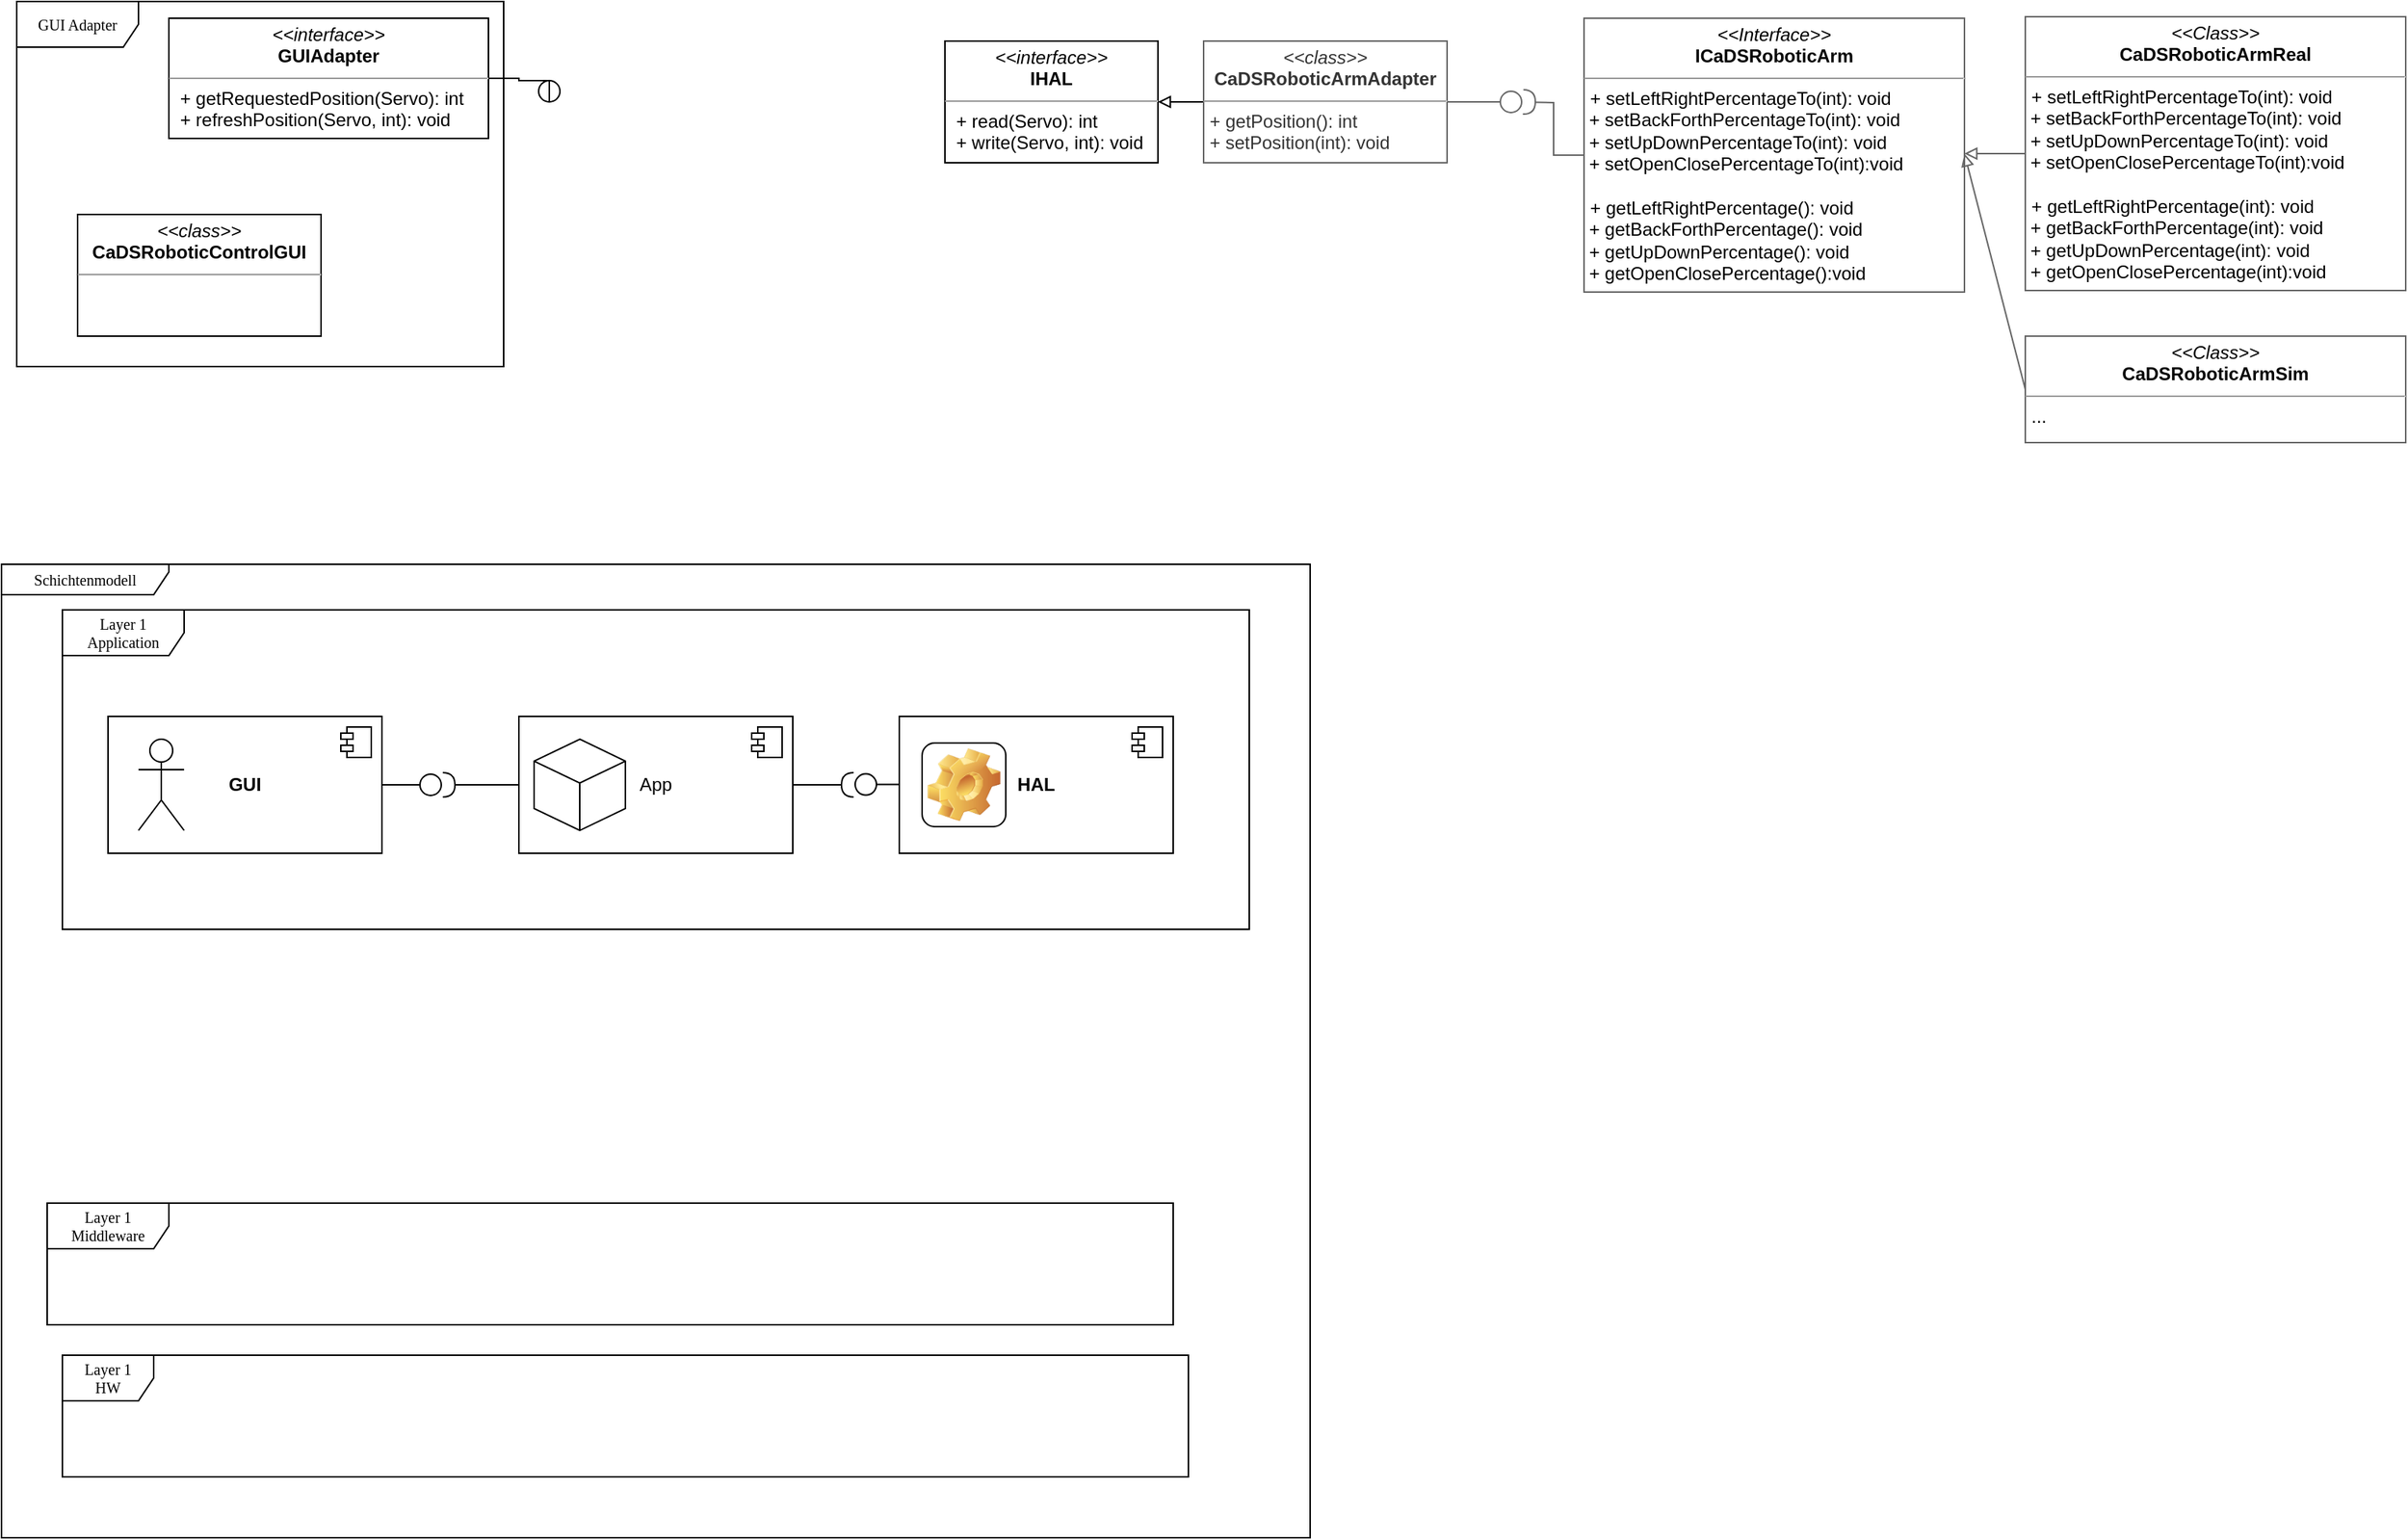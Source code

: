 <mxfile version="24.2.5" type="device">
  <diagram name="Page-1" id="c4acf3e9-155e-7222-9cf6-157b1a14988f">
    <mxGraphModel dx="1593" dy="2029" grid="1" gridSize="10" guides="1" tooltips="1" connect="1" arrows="1" fold="1" page="1" pageScale="1" pageWidth="850" pageHeight="1100" background="none" math="0" shadow="0">
      <root>
        <mxCell id="0" />
        <mxCell id="1" parent="0" />
        <mxCell id="ZWjK-Hx5LrU1xAb82gXJ-48" value="GUI Adapter" style="shape=umlFrame;whiteSpace=wrap;html=1;rounded=0;shadow=0;comic=0;labelBackgroundColor=none;strokeWidth=1;fontFamily=Verdana;fontSize=10;align=center;width=80;height=30;" vertex="1" parent="1">
          <mxGeometry x="30" y="-1010" width="320" height="240" as="geometry" />
        </mxCell>
        <mxCell id="ZWjK-Hx5LrU1xAb82gXJ-1" value="Schichtenmodell" style="shape=umlFrame;whiteSpace=wrap;html=1;rounded=0;shadow=0;comic=0;labelBackgroundColor=none;strokeWidth=1;fontFamily=Verdana;fontSize=10;align=center;width=110;height=20;" vertex="1" parent="1">
          <mxGeometry x="20" y="-640" width="860" height="640" as="geometry" />
        </mxCell>
        <mxCell id="ZWjK-Hx5LrU1xAb82gXJ-2" value="Layer 1&lt;div&gt;Application&lt;/div&gt;" style="shape=umlFrame;whiteSpace=wrap;html=1;rounded=0;shadow=0;comic=0;labelBackgroundColor=none;strokeWidth=1;fontFamily=Verdana;fontSize=10;align=center;width=80;height=30;" vertex="1" parent="1">
          <mxGeometry x="60" y="-610" width="780" height="210" as="geometry" />
        </mxCell>
        <mxCell id="ZWjK-Hx5LrU1xAb82gXJ-3" value="Layer 1&lt;div&gt;Middleware&lt;/div&gt;" style="shape=umlFrame;whiteSpace=wrap;html=1;rounded=0;shadow=0;comic=0;labelBackgroundColor=none;strokeWidth=1;fontFamily=Verdana;fontSize=10;align=center;width=80;height=30;" vertex="1" parent="1">
          <mxGeometry x="50" y="-220" width="740" height="80" as="geometry" />
        </mxCell>
        <mxCell id="ZWjK-Hx5LrU1xAb82gXJ-4" value="Layer 1&lt;div&gt;HW&lt;/div&gt;" style="shape=umlFrame;whiteSpace=wrap;html=1;rounded=0;shadow=0;comic=0;labelBackgroundColor=none;strokeWidth=1;fontFamily=Verdana;fontSize=10;align=center;" vertex="1" parent="1">
          <mxGeometry x="60" y="-120" width="740" height="80" as="geometry" />
        </mxCell>
        <mxCell id="ZWjK-Hx5LrU1xAb82gXJ-17" style="edgeStyle=orthogonalEdgeStyle;rounded=0;orthogonalLoop=1;jettySize=auto;html=1;endArrow=halfCircle;endFill=0;strokeColor=#666666;" edge="1" parent="1" source="ZWjK-Hx5LrU1xAb82gXJ-5">
          <mxGeometry relative="1" as="geometry">
            <mxPoint x="1020" y="-944" as="targetPoint" />
          </mxGeometry>
        </mxCell>
        <mxCell id="ZWjK-Hx5LrU1xAb82gXJ-5" value="&lt;p style=&quot;margin:0px;margin-top:4px;text-align:center;&quot;&gt;&lt;i&gt;&amp;lt;&amp;lt;Interface&amp;gt;&amp;gt;&lt;/i&gt;&lt;br style=&quot;text-wrap: wrap;&quot;&gt;&lt;b style=&quot;text-wrap: wrap;&quot;&gt;ICaDSRoboticArm&lt;/b&gt;&lt;br&gt;&lt;/p&gt;&lt;hr size=&quot;1&quot;&gt;&lt;p style=&quot;margin:0px;margin-left:4px;&quot;&gt;&lt;/p&gt;&lt;p style=&quot;margin:0px;margin-left:4px;&quot;&gt;&lt;span style=&quot;text-wrap: wrap; background-color: initial;&quot;&gt;+ setLeftRightPercentageTo(&lt;/span&gt;&lt;span style=&quot;text-wrap: wrap; background-color: initial;&quot;&gt;int&lt;/span&gt;&lt;span style=&quot;text-wrap: wrap; background-color: initial;&quot;&gt;): void&lt;/span&gt;&lt;br&gt;&lt;/p&gt;&lt;div style=&quot;text-wrap: wrap;&quot;&gt;&amp;nbsp;+ setBackForthPercentageTo(int):&amp;nbsp;&lt;span style=&quot;background-color: initial;&quot;&gt;void&lt;/span&gt;&lt;/div&gt;&lt;div style=&quot;text-wrap: wrap;&quot;&gt;&amp;nbsp;+ setUpDownPercentageTo(int):&amp;nbsp;&lt;span style=&quot;background-color: initial;&quot;&gt;void&lt;/span&gt;&lt;/div&gt;&lt;div style=&quot;text-wrap: wrap;&quot;&gt;&amp;nbsp;+ setOpenClosePercentageTo(int):&lt;span style=&quot;background-color: initial;&quot;&gt;void&lt;/span&gt;&lt;/div&gt;&lt;div style=&quot;text-wrap: wrap;&quot;&gt;&lt;span style=&quot;background-color: initial;&quot;&gt;&lt;br&gt;&lt;/span&gt;&lt;/div&gt;&lt;div style=&quot;text-wrap: wrap;&quot;&gt;&lt;p style=&quot;text-wrap: nowrap; margin: 0px 0px 0px 4px;&quot;&gt;&lt;/p&gt;&lt;p style=&quot;text-wrap: nowrap; margin: 0px 0px 0px 4px;&quot;&gt;&lt;span style=&quot;text-wrap: wrap; background-color: initial;&quot;&gt;+ getLeftRightPercentage(&lt;/span&gt;&lt;span style=&quot;text-wrap: wrap; background-color: initial;&quot;&gt;): void&lt;/span&gt;&lt;br&gt;&lt;/p&gt;&lt;div&gt;&amp;nbsp;+ getBackForthPercentage():&amp;nbsp;&lt;span style=&quot;background-color: initial;&quot;&gt;void&lt;/span&gt;&lt;/div&gt;&lt;div&gt;&amp;nbsp;+ getUpDownPercentage():&amp;nbsp;&lt;span style=&quot;background-color: initial;&quot;&gt;void&lt;/span&gt;&lt;/div&gt;&lt;div&gt;&amp;nbsp;+ getOpenClosePercentage():&lt;span style=&quot;background-color: initial;&quot;&gt;void&lt;/span&gt;&lt;/div&gt;&lt;/div&gt;" style="verticalAlign=top;align=left;overflow=fill;fontSize=12;fontFamily=Helvetica;html=1;rounded=0;shadow=0;comic=0;labelBackgroundColor=none;strokeWidth=1;strokeColor=#666666;" vertex="1" parent="1">
          <mxGeometry x="1060" y="-999" width="250" height="180" as="geometry" />
        </mxCell>
        <mxCell id="ZWjK-Hx5LrU1xAb82gXJ-7" value="" style="ellipse;whiteSpace=wrap;html=1;align=center;aspect=fixed;fillColor=none;strokeColor=none;resizable=0;perimeter=centerPerimeter;rotatable=0;allowArrows=0;points=[];outlineConnect=1;" vertex="1" parent="1">
          <mxGeometry x="390" y="-360" width="10" height="10" as="geometry" />
        </mxCell>
        <mxCell id="ZWjK-Hx5LrU1xAb82gXJ-9" style="rounded=0;orthogonalLoop=1;jettySize=auto;html=1;entryX=1;entryY=0.5;entryDx=0;entryDy=0;endArrow=block;endFill=0;strokeColor=#666666;" edge="1" parent="1" source="ZWjK-Hx5LrU1xAb82gXJ-8">
          <mxGeometry relative="1" as="geometry">
            <mxPoint x="1310" y="-910" as="targetPoint" />
          </mxGeometry>
        </mxCell>
        <mxCell id="ZWjK-Hx5LrU1xAb82gXJ-8" value="&lt;p style=&quot;margin:0px;margin-top:4px;text-align:center;&quot;&gt;&lt;i&gt;&amp;lt;&amp;lt;Class&amp;gt;&amp;gt;&lt;/i&gt;&lt;br style=&quot;text-wrap: wrap;&quot;&gt;&lt;b style=&quot;text-wrap: wrap;&quot;&gt;CaDSRoboticArmReal&lt;/b&gt;&lt;br&gt;&lt;/p&gt;&lt;hr size=&quot;1&quot;&gt;&lt;p style=&quot;margin:0px;margin-left:4px;&quot;&gt;&lt;/p&gt;&lt;p style=&quot;margin:0px;margin-left:4px;&quot;&gt;&lt;span style=&quot;text-wrap: wrap; background-color: initial;&quot;&gt;+ setLeftRightPercentageTo(&lt;/span&gt;&lt;span style=&quot;text-wrap: wrap; background-color: initial;&quot;&gt;int&lt;/span&gt;&lt;span style=&quot;text-wrap: wrap; background-color: initial;&quot;&gt;): void&lt;/span&gt;&lt;br&gt;&lt;/p&gt;&lt;div style=&quot;text-wrap: wrap;&quot;&gt;&amp;nbsp;+ setBackForthPercentageTo(int):&amp;nbsp;&lt;span style=&quot;background-color: initial;&quot;&gt;void&lt;/span&gt;&lt;/div&gt;&lt;div style=&quot;text-wrap: wrap;&quot;&gt;&amp;nbsp;+ setUpDownPercentageTo(int):&amp;nbsp;&lt;span style=&quot;background-color: initial;&quot;&gt;void&lt;/span&gt;&lt;/div&gt;&lt;div style=&quot;text-wrap: wrap;&quot;&gt;&amp;nbsp;+ setOpenClosePercentageTo(int):&lt;span style=&quot;background-color: initial;&quot;&gt;void&lt;/span&gt;&lt;/div&gt;&lt;div style=&quot;text-wrap: wrap;&quot;&gt;&lt;span style=&quot;background-color: initial;&quot;&gt;&lt;br&gt;&lt;/span&gt;&lt;/div&gt;&lt;div style=&quot;text-wrap: wrap;&quot;&gt;&lt;p style=&quot;text-wrap: nowrap; margin: 0px 0px 0px 4px;&quot;&gt;&lt;span style=&quot;text-wrap: wrap; background-color: initial;&quot;&gt;+ getLeftRightPercentage(&lt;/span&gt;&lt;span style=&quot;text-wrap: wrap; background-color: initial;&quot;&gt;int&lt;/span&gt;&lt;span style=&quot;text-wrap: wrap; background-color: initial;&quot;&gt;): void&lt;/span&gt;&lt;br&gt;&lt;/p&gt;&lt;div&gt;&amp;nbsp;+ getBackForthPercentage(int):&amp;nbsp;&lt;span style=&quot;background-color: initial;&quot;&gt;void&lt;/span&gt;&lt;/div&gt;&lt;div&gt;&amp;nbsp;+ getUpDownPercentage(int):&amp;nbsp;&lt;span style=&quot;background-color: initial;&quot;&gt;void&lt;/span&gt;&lt;/div&gt;&lt;div&gt;&amp;nbsp;+ getOpenClosePercentage(int):&lt;span style=&quot;background-color: initial;&quot;&gt;void&lt;/span&gt;&lt;/div&gt;&lt;/div&gt;" style="verticalAlign=top;align=left;overflow=fill;fontSize=12;fontFamily=Helvetica;html=1;rounded=0;shadow=0;comic=0;labelBackgroundColor=none;strokeWidth=1;strokeColor=#666666;" vertex="1" parent="1">
          <mxGeometry x="1350" y="-1000" width="250" height="180" as="geometry" />
        </mxCell>
        <mxCell id="ZWjK-Hx5LrU1xAb82gXJ-28" style="rounded=0;orthogonalLoop=1;jettySize=auto;html=1;entryX=1;entryY=0.5;entryDx=0;entryDy=0;endArrow=block;endFill=0;" edge="1" parent="1" source="ZWjK-Hx5LrU1xAb82gXJ-10" target="ZWjK-Hx5LrU1xAb82gXJ-19">
          <mxGeometry relative="1" as="geometry" />
        </mxCell>
        <mxCell id="ZWjK-Hx5LrU1xAb82gXJ-10" value="&lt;p style=&quot;margin:0px;margin-top:4px;text-align:center;&quot;&gt;&lt;i&gt;&amp;lt;&amp;lt;class&amp;gt;&amp;gt;&lt;/i&gt;&lt;br style=&quot;text-wrap: wrap;&quot;&gt;&lt;span style=&quot;text-wrap: wrap;&quot;&gt;&lt;b&gt;CaDSRoboticArmAdapter&lt;/b&gt;&lt;/span&gt;&lt;/p&gt;&lt;hr size=&quot;1&quot;&gt;&lt;p style=&quot;margin:0px;margin-left:4px;&quot;&gt;&lt;/p&gt;&lt;p style=&quot;margin:0px;margin-left:4px;&quot;&gt;&lt;span style=&quot;text-wrap: wrap; background-color: initial;&quot;&gt;+ getPosition(): int&lt;br&gt;&lt;/span&gt;&lt;/p&gt;&lt;p style=&quot;margin:0px;margin-left:4px;&quot;&gt;&lt;span style=&quot;text-wrap: wrap; background-color: initial;&quot;&gt;+ setPosition(int): void&lt;/span&gt;&lt;/p&gt;" style="verticalAlign=top;align=left;overflow=fill;fontSize=12;fontFamily=Helvetica;html=1;rounded=0;shadow=0;comic=0;labelBackgroundColor=none;strokeWidth=1;fillColor=none;fontColor=#333333;strokeColor=#666666;" vertex="1" parent="1">
          <mxGeometry x="810" y="-984" width="160" height="80" as="geometry" />
        </mxCell>
        <mxCell id="ZWjK-Hx5LrU1xAb82gXJ-18" style="edgeStyle=orthogonalEdgeStyle;rounded=0;orthogonalLoop=1;jettySize=auto;html=1;endArrow=circle;endFill=0;strokeColor=#666666;" edge="1" parent="1" source="ZWjK-Hx5LrU1xAb82gXJ-10">
          <mxGeometry relative="1" as="geometry">
            <mxPoint x="1020" y="-944" as="targetPoint" />
          </mxGeometry>
        </mxCell>
        <mxCell id="ZWjK-Hx5LrU1xAb82gXJ-19" value="&lt;p style=&quot;margin:0px;margin-top:4px;text-align:center;&quot;&gt;&lt;i&gt;&amp;lt;&amp;lt;interface&amp;gt;&amp;gt;&lt;/i&gt;&lt;br style=&quot;text-wrap: wrap;&quot;&gt;&lt;span style=&quot;text-wrap: wrap;&quot;&gt;&lt;b&gt;IHAL&lt;/b&gt;&lt;/span&gt;&lt;/p&gt;&lt;hr size=&quot;1&quot;&gt;&lt;p style=&quot;margin:0px;margin-left:4px;&quot;&gt;&lt;/p&gt;&lt;p style=&quot;margin:0px;margin-left:4px;&quot;&gt;&lt;span style=&quot;text-wrap: wrap; background-color: initial;&quot;&gt;&amp;nbsp;&lt;/span&gt;&lt;span style=&quot;background-color: initial; text-wrap: wrap;&quot;&gt;+ read(Servo): int&lt;/span&gt;&lt;/p&gt;&lt;p style=&quot;margin: 0px 0px 0px 4px;&quot;&gt;&lt;span style=&quot;text-wrap: wrap; background-color: initial;&quot;&gt;&amp;nbsp;+ write(Servo, int): void&lt;/span&gt;&lt;/p&gt;" style="verticalAlign=top;align=left;overflow=fill;fontSize=12;fontFamily=Helvetica;html=1;rounded=0;shadow=0;comic=0;labelBackgroundColor=none;strokeWidth=1" vertex="1" parent="1">
          <mxGeometry x="640" y="-984" width="140" height="80" as="geometry" />
        </mxCell>
        <mxCell id="ZWjK-Hx5LrU1xAb82gXJ-21" style="rounded=0;orthogonalLoop=1;jettySize=auto;html=1;exitX=0;exitY=0.5;exitDx=0;exitDy=0;endArrow=block;endFill=0;strokeColor=#666666;" edge="1" parent="1" source="ZWjK-Hx5LrU1xAb82gXJ-20">
          <mxGeometry relative="1" as="geometry">
            <mxPoint x="1310" y="-910" as="targetPoint" />
          </mxGeometry>
        </mxCell>
        <mxCell id="ZWjK-Hx5LrU1xAb82gXJ-20" value="&lt;p style=&quot;margin:0px;margin-top:4px;text-align:center;&quot;&gt;&lt;i&gt;&amp;lt;&amp;lt;Class&amp;gt;&amp;gt;&lt;/i&gt;&lt;br style=&quot;text-wrap: wrap;&quot;&gt;&lt;b style=&quot;text-wrap: wrap;&quot;&gt;CaDSRoboticArmSim&lt;/b&gt;&lt;br&gt;&lt;/p&gt;&lt;hr size=&quot;1&quot;&gt;&lt;p style=&quot;margin:0px;margin-left:4px;&quot;&gt;&lt;/p&gt;&lt;p style=&quot;margin:0px;margin-left:4px;&quot;&gt;...&lt;/p&gt;" style="verticalAlign=top;align=left;overflow=fill;fontSize=12;fontFamily=Helvetica;html=1;rounded=0;shadow=0;comic=0;labelBackgroundColor=none;strokeWidth=1;strokeColor=#666666;" vertex="1" parent="1">
          <mxGeometry x="1350" y="-790" width="250" height="70" as="geometry" />
        </mxCell>
        <mxCell id="ZWjK-Hx5LrU1xAb82gXJ-23" style="edgeStyle=orthogonalEdgeStyle;rounded=0;orthogonalLoop=1;jettySize=auto;html=1;endArrow=halfCircle;endFill=0;strokeColor=#000000;exitX=1;exitY=0.5;exitDx=0;exitDy=0;" edge="1" parent="1">
          <mxGeometry relative="1" as="geometry">
            <mxPoint x="540" y="-495" as="sourcePoint" />
            <mxPoint x="580" y="-495" as="targetPoint" />
            <Array as="points">
              <mxPoint x="560" y="-495" />
              <mxPoint x="560" y="-495" />
            </Array>
          </mxGeometry>
        </mxCell>
        <mxCell id="ZWjK-Hx5LrU1xAb82gXJ-30" style="edgeStyle=orthogonalEdgeStyle;rounded=0;orthogonalLoop=1;jettySize=auto;html=1;endArrow=circle;endFill=0;" edge="1" parent="1" source="ZWjK-Hx5LrU1xAb82gXJ-29">
          <mxGeometry relative="1" as="geometry">
            <mxPoint x="380" y="-959" as="targetPoint" />
            <Array as="points">
              <mxPoint x="360" y="-959" />
              <mxPoint x="370" y="-958" />
            </Array>
          </mxGeometry>
        </mxCell>
        <mxCell id="ZWjK-Hx5LrU1xAb82gXJ-29" value="&lt;p style=&quot;margin:0px;margin-top:4px;text-align:center;&quot;&gt;&lt;i&gt;&amp;lt;&amp;lt;interface&amp;gt;&amp;gt;&lt;/i&gt;&lt;br style=&quot;text-wrap: wrap;&quot;&gt;&lt;span style=&quot;text-wrap: wrap;&quot;&gt;&lt;b&gt;GUIAdapter&lt;/b&gt;&lt;/span&gt;&lt;/p&gt;&lt;hr size=&quot;1&quot;&gt;&lt;p style=&quot;margin:0px;margin-left:4px;&quot;&gt;&lt;/p&gt;&lt;p style=&quot;margin:0px;margin-left:4px;&quot;&gt;&lt;span style=&quot;text-wrap: wrap; background-color: initial;&quot;&gt;&amp;nbsp;&lt;/span&gt;&lt;span style=&quot;background-color: initial; text-wrap: wrap;&quot;&gt;+ getRequestedPosition(Servo): int&lt;/span&gt;&lt;/p&gt;&lt;p style=&quot;margin:0px;margin-left:4px;&quot;&gt;&lt;span style=&quot;background-color: initial; text-wrap: wrap;&quot;&gt;&amp;nbsp;+ refreshPosition(Servo, int): void&lt;/span&gt;&lt;/p&gt;&lt;p style=&quot;margin:0px;margin-left:4px;&quot;&gt;&lt;br&gt;&lt;/p&gt;" style="verticalAlign=top;align=left;overflow=fill;fontSize=12;fontFamily=Helvetica;html=1;rounded=0;shadow=0;comic=0;labelBackgroundColor=none;strokeWidth=1" vertex="1" parent="1">
          <mxGeometry x="130" y="-999" width="210" height="79" as="geometry" />
        </mxCell>
        <mxCell id="ZWjK-Hx5LrU1xAb82gXJ-33" value="&lt;p style=&quot;margin:0px;margin-top:4px;text-align:center;&quot;&gt;&lt;i&gt;&amp;lt;&amp;lt;class&amp;gt;&amp;gt;&lt;/i&gt;&lt;br style=&quot;text-wrap: wrap;&quot;&gt;&lt;span style=&quot;text-wrap: wrap;&quot;&gt;&lt;b&gt;CaDSRoboticControlGUI&lt;/b&gt;&lt;/span&gt;&lt;/p&gt;&lt;hr size=&quot;1&quot;&gt;&lt;p style=&quot;margin:0px;margin-left:4px;&quot;&gt;&lt;/p&gt;&lt;p style=&quot;margin:0px;margin-left:4px;&quot;&gt;&lt;span style=&quot;text-wrap: wrap; background-color: initial;&quot;&gt;&amp;nbsp;&lt;/span&gt;&lt;br&gt;&lt;/p&gt;" style="verticalAlign=top;align=left;overflow=fill;fontSize=12;fontFamily=Helvetica;html=1;rounded=0;shadow=0;comic=0;labelBackgroundColor=none;strokeWidth=1" vertex="1" parent="1">
          <mxGeometry x="70" y="-870" width="160" height="80" as="geometry" />
        </mxCell>
        <mxCell id="ZWjK-Hx5LrU1xAb82gXJ-35" value="&lt;b&gt;HAL&lt;/b&gt;" style="html=1;dropTarget=0;whiteSpace=wrap;" vertex="1" parent="1">
          <mxGeometry x="610" y="-540" width="180" height="90" as="geometry" />
        </mxCell>
        <mxCell id="ZWjK-Hx5LrU1xAb82gXJ-36" value="" style="shape=module;jettyWidth=8;jettyHeight=4;" vertex="1" parent="ZWjK-Hx5LrU1xAb82gXJ-35">
          <mxGeometry x="1" width="20" height="20" relative="1" as="geometry">
            <mxPoint x="-27" y="7" as="offset" />
          </mxGeometry>
        </mxCell>
        <mxCell id="ZWjK-Hx5LrU1xAb82gXJ-37" style="edgeStyle=orthogonalEdgeStyle;rounded=0;orthogonalLoop=1;jettySize=auto;html=1;endArrow=circle;endFill=0;" edge="1" parent="1">
          <mxGeometry relative="1" as="geometry">
            <mxPoint x="580" y="-495.22" as="targetPoint" />
            <mxPoint x="610" y="-495.22" as="sourcePoint" />
            <Array as="points">
              <mxPoint x="600" y="-495.22" />
              <mxPoint x="600" y="-495.22" />
            </Array>
          </mxGeometry>
        </mxCell>
        <mxCell id="ZWjK-Hx5LrU1xAb82gXJ-43" style="edgeStyle=orthogonalEdgeStyle;rounded=0;orthogonalLoop=1;jettySize=auto;html=1;endArrow=halfCircle;endFill=0;" edge="1" parent="1" source="ZWjK-Hx5LrU1xAb82gXJ-38">
          <mxGeometry relative="1" as="geometry">
            <mxPoint x="310.0" y="-495" as="targetPoint" />
          </mxGeometry>
        </mxCell>
        <mxCell id="ZWjK-Hx5LrU1xAb82gXJ-38" value="App" style="html=1;dropTarget=0;whiteSpace=wrap;" vertex="1" parent="1">
          <mxGeometry x="360" y="-540" width="180" height="90" as="geometry" />
        </mxCell>
        <mxCell id="ZWjK-Hx5LrU1xAb82gXJ-39" value="" style="shape=module;jettyWidth=8;jettyHeight=4;" vertex="1" parent="ZWjK-Hx5LrU1xAb82gXJ-38">
          <mxGeometry x="1" width="20" height="20" relative="1" as="geometry">
            <mxPoint x="-27" y="7" as="offset" />
          </mxGeometry>
        </mxCell>
        <mxCell id="ZWjK-Hx5LrU1xAb82gXJ-40" value="&lt;b&gt;GUI&lt;/b&gt;" style="html=1;dropTarget=0;whiteSpace=wrap;" vertex="1" parent="1">
          <mxGeometry x="90" y="-540" width="180" height="90" as="geometry" />
        </mxCell>
        <mxCell id="ZWjK-Hx5LrU1xAb82gXJ-41" value="" style="shape=module;jettyWidth=8;jettyHeight=4;" vertex="1" parent="ZWjK-Hx5LrU1xAb82gXJ-40">
          <mxGeometry x="1" width="20" height="20" relative="1" as="geometry">
            <mxPoint x="-27" y="7" as="offset" />
          </mxGeometry>
        </mxCell>
        <mxCell id="ZWjK-Hx5LrU1xAb82gXJ-42" style="edgeStyle=orthogonalEdgeStyle;rounded=0;orthogonalLoop=1;jettySize=auto;html=1;endArrow=circle;endFill=0;" edge="1" parent="1" source="ZWjK-Hx5LrU1xAb82gXJ-40">
          <mxGeometry relative="1" as="geometry">
            <mxPoint x="310" y="-495" as="targetPoint" />
          </mxGeometry>
        </mxCell>
        <mxCell id="ZWjK-Hx5LrU1xAb82gXJ-44" value="" style="shape=umlActor;verticalLabelPosition=bottom;verticalAlign=top;html=1;" vertex="1" parent="1">
          <mxGeometry x="110" y="-525" width="30" height="60" as="geometry" />
        </mxCell>
        <mxCell id="ZWjK-Hx5LrU1xAb82gXJ-46" value="" style="icon;html=1;image=img/clipart/Gear_128x128.png" vertex="1" parent="1">
          <mxGeometry x="625" y="-522.5" width="55" height="55" as="geometry" />
        </mxCell>
        <mxCell id="ZWjK-Hx5LrU1xAb82gXJ-47" value="" style="html=1;whiteSpace=wrap;shape=isoCube2;backgroundOutline=1;isoAngle=15;" vertex="1" parent="1">
          <mxGeometry x="370" y="-525" width="60" height="60" as="geometry" />
        </mxCell>
      </root>
    </mxGraphModel>
  </diagram>
</mxfile>
